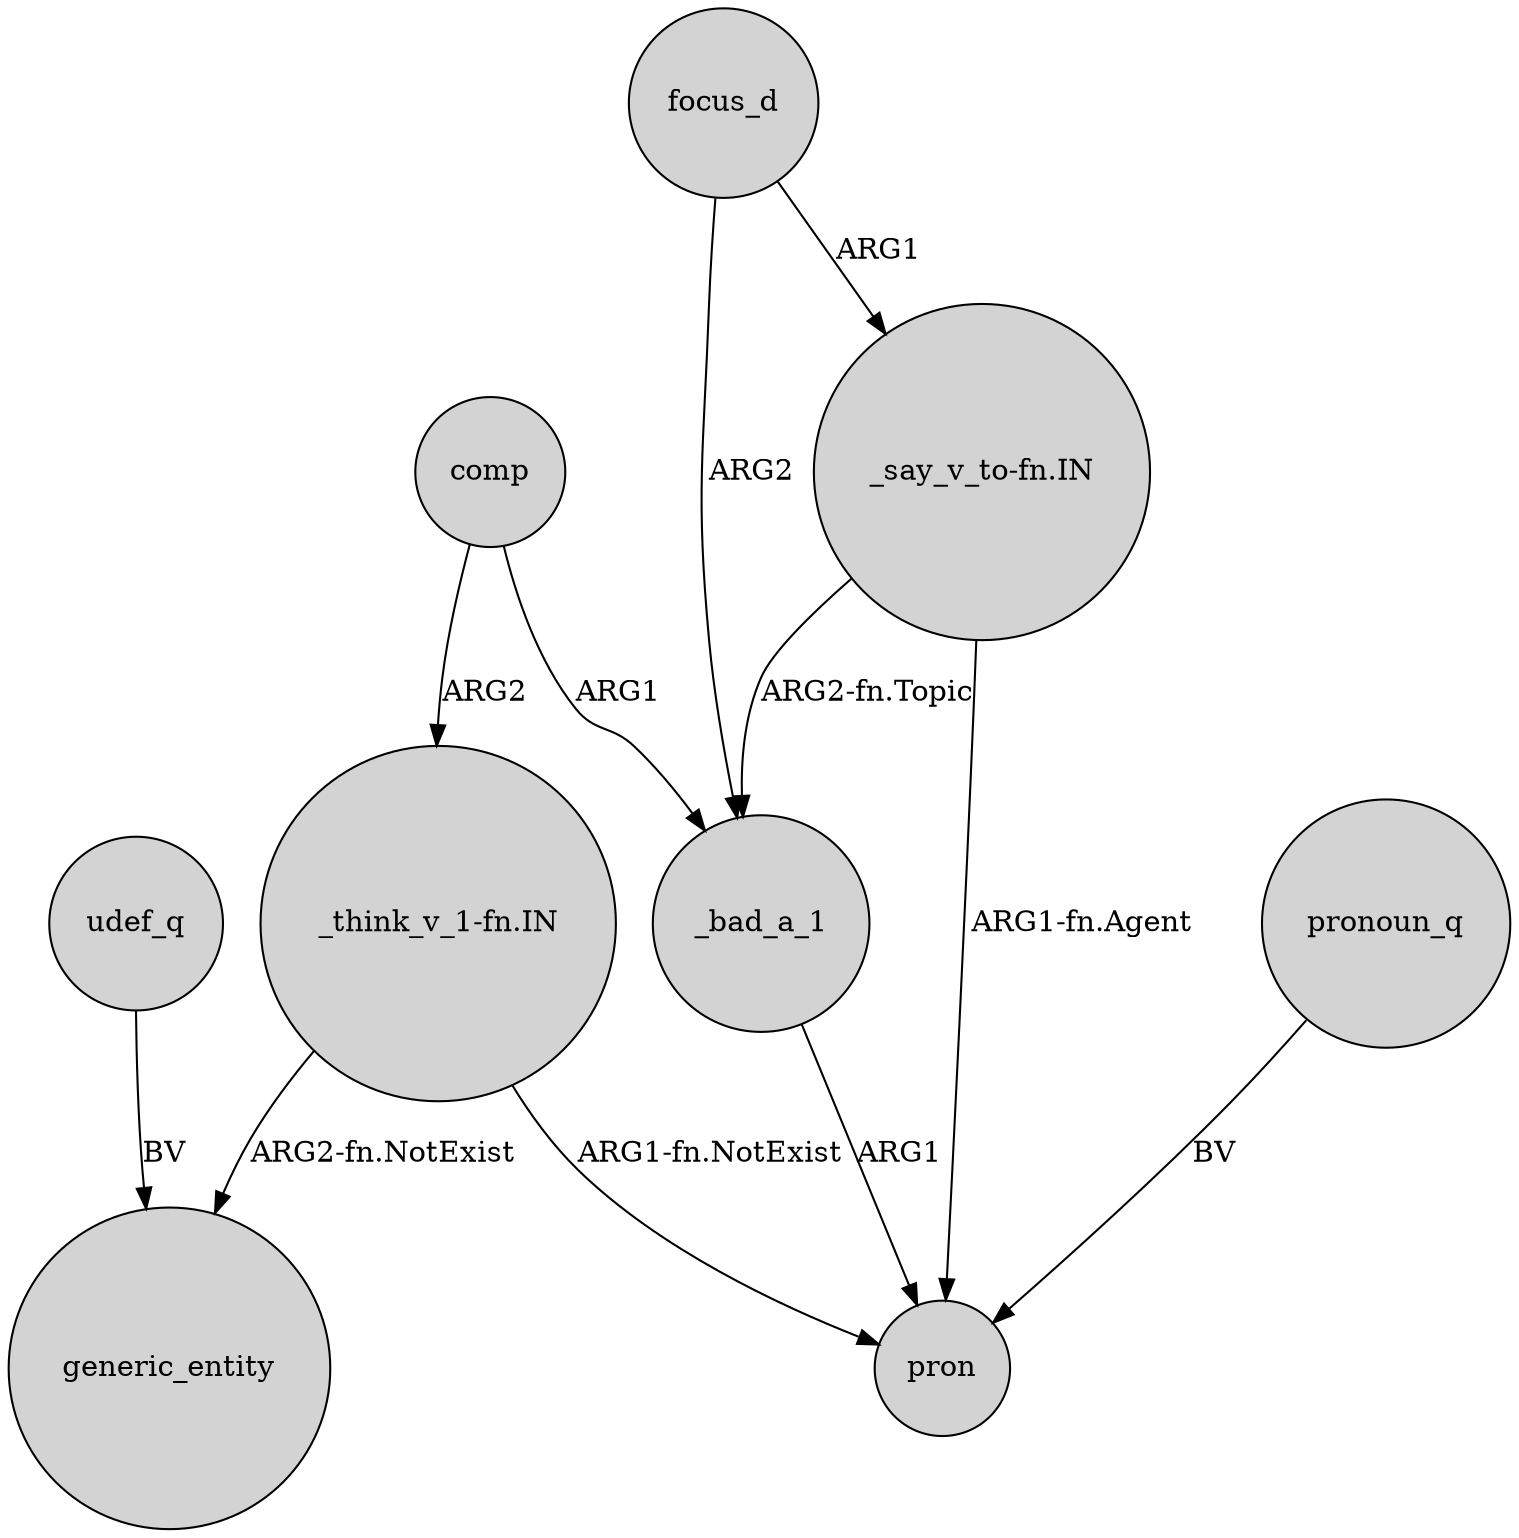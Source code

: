 digraph {
	node [shape=circle style=filled]
	_bad_a_1 -> pron [label=ARG1]
	"_think_v_1-fn.IN" -> generic_entity [label="ARG2-fn.NotExist"]
	comp -> _bad_a_1 [label=ARG1]
	udef_q -> generic_entity [label=BV]
	comp -> "_think_v_1-fn.IN" [label=ARG2]
	"_say_v_to-fn.IN" -> _bad_a_1 [label="ARG2-fn.Topic"]
	"_think_v_1-fn.IN" -> pron [label="ARG1-fn.NotExist"]
	focus_d -> _bad_a_1 [label=ARG2]
	focus_d -> "_say_v_to-fn.IN" [label=ARG1]
	"_say_v_to-fn.IN" -> pron [label="ARG1-fn.Agent"]
	pronoun_q -> pron [label=BV]
}
